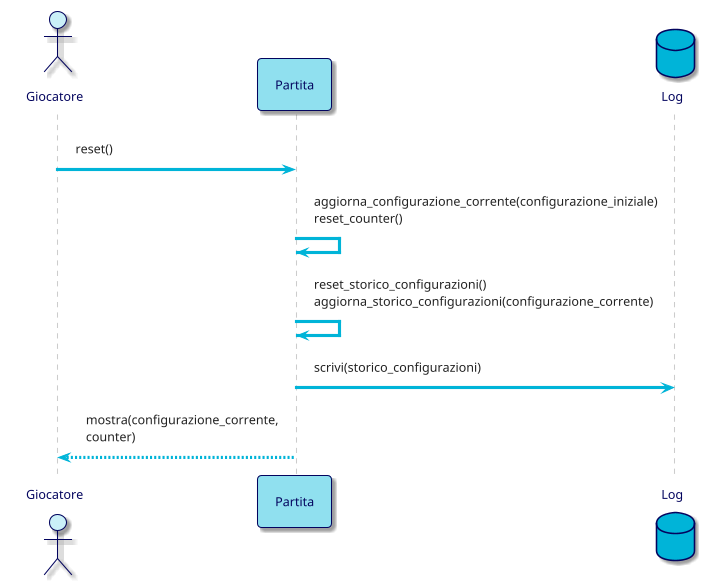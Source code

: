 @startuml
!theme materia-outline

skinparam ArrowColor #00B4D8
skinparam ActorBorderColor #03045E
skinparam ActorFontColor #03045E
skinparam ActorBackgroundColor #CAF0F8
skinparam ParticipantFontColor #03045E
skinparam ParticipantBorderColor #03045E
skinparam ParticipantBackgroundColor #90E0EF
skinparam DatabaseBorderColor #03045E
skinparam DatabaseBackgroundColor #00B4D8
skinparam DatabaseFontColor #03045E

actor Giocatore
participant Partita
database Log

Giocatore -> Partita: reset()

Partita -> Partita: aggiorna_configurazione_corrente(configurazione_iniziale)\nreset_counter()
Partita -> Partita: reset_storico_configurazioni() \naggiorna_storico_configurazioni(configurazione_corrente)
Partita -> Log: scrivi(storico_configurazioni)

Partita --> Giocatore: mostra(configurazione_corrente,\ncounter)

@enduml